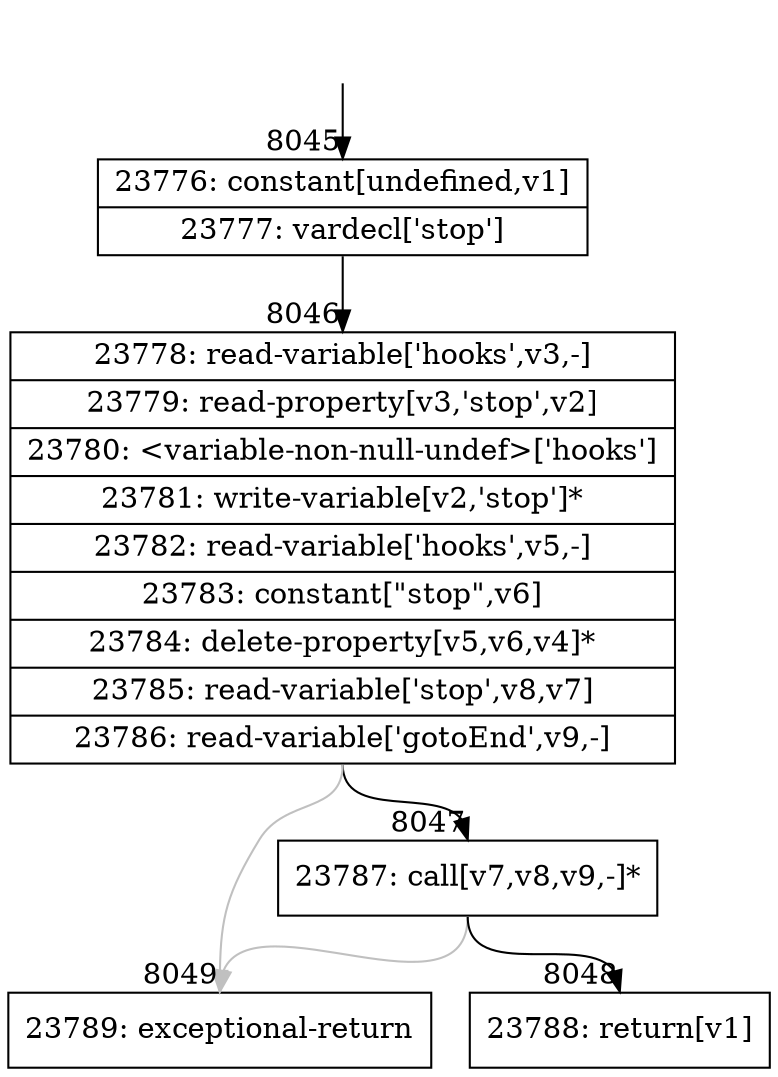 digraph {
rankdir="TD"
BB_entry518[shape=none,label=""];
BB_entry518 -> BB8045 [tailport=s, headport=n, headlabel="    8045"]
BB8045 [shape=record label="{23776: constant[undefined,v1]|23777: vardecl['stop']}" ] 
BB8045 -> BB8046 [tailport=s, headport=n, headlabel="      8046"]
BB8046 [shape=record label="{23778: read-variable['hooks',v3,-]|23779: read-property[v3,'stop',v2]|23780: \<variable-non-null-undef\>['hooks']|23781: write-variable[v2,'stop']*|23782: read-variable['hooks',v5,-]|23783: constant[\"stop\",v6]|23784: delete-property[v5,v6,v4]*|23785: read-variable['stop',v8,v7]|23786: read-variable['gotoEnd',v9,-]}" ] 
BB8046 -> BB8047 [tailport=s, headport=n, headlabel="      8047"]
BB8046 -> BB8049 [tailport=s, headport=n, color=gray, headlabel="      8049"]
BB8047 [shape=record label="{23787: call[v7,v8,v9,-]*}" ] 
BB8047 -> BB8048 [tailport=s, headport=n, headlabel="      8048"]
BB8047 -> BB8049 [tailport=s, headport=n, color=gray]
BB8048 [shape=record label="{23788: return[v1]}" ] 
BB8049 [shape=record label="{23789: exceptional-return}" ] 
}
